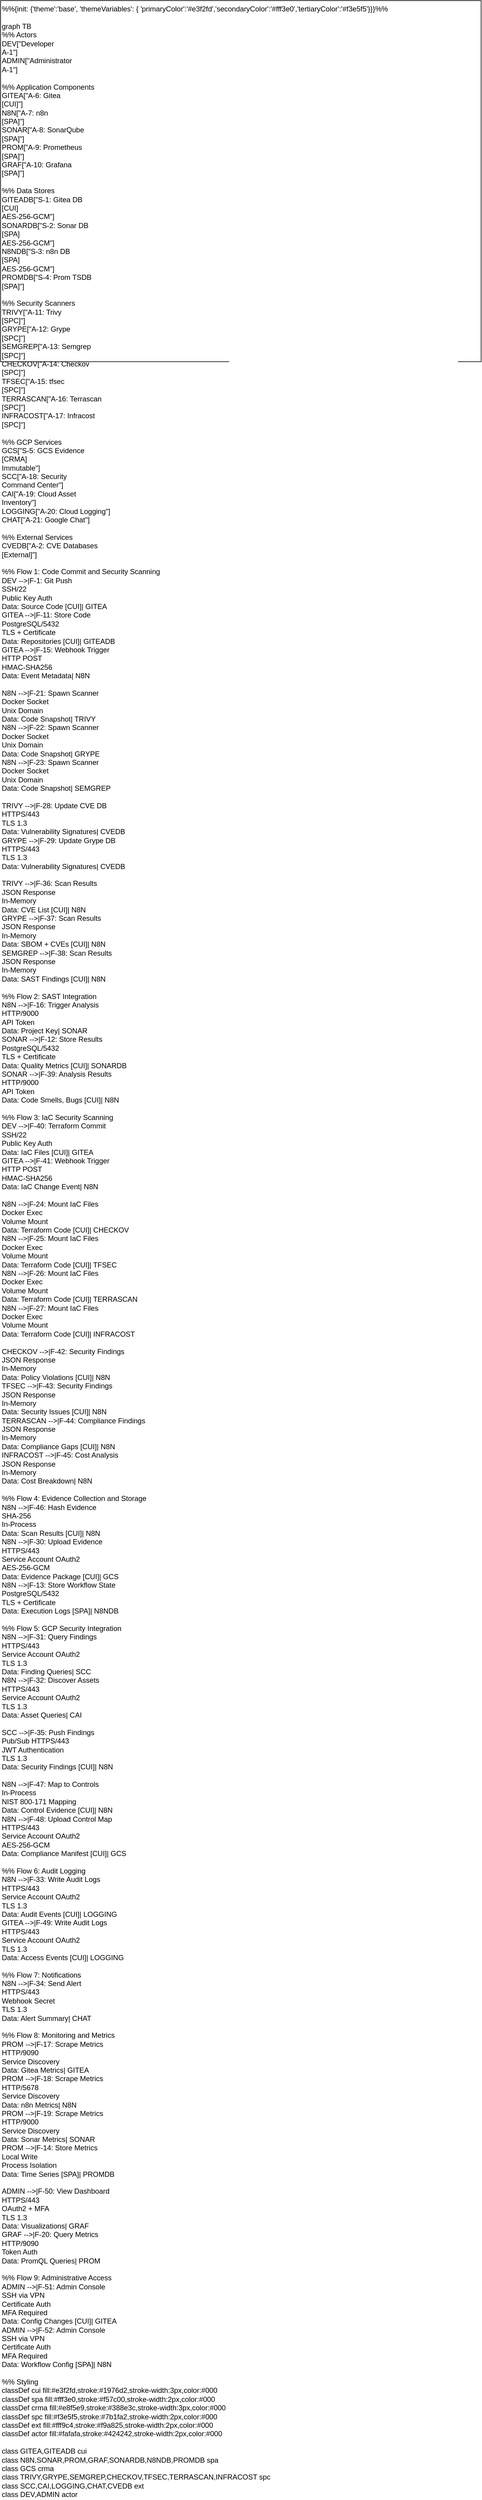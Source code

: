 <mxfile version="22.1.4" type="device">
  <diagram name="Data Flow" id="6115F853E24D40ABA4926A4805CACAA2">
    <mxGraphModel dx="1024" dy="768" grid="1" gridSize="10" guides="1" tooltips="1" connect="1" arrows="1" fold="1" page="1" pageScale="1" pageWidth="850" pageHeight="1100" math="0" shadow="0">
      <root>
        <mxCell id="0"/>
        <mxCell id="1" parent="0"/>
        <mxCell id="2" value="%%{init: {&#x27;theme&#x27;:&#x27;base&#x27;, &#x27;themeVariables&#x27;: { &#x27;primaryColor&#x27;:&#x27;#e3f2fd&#x27;,&#x27;secondaryColor&#x27;:&#x27;#fff3e0&#x27;,&#x27;tertiaryColor&#x27;:&#x27;#f3e5f5&#x27;}}}%%&#xa;&#xa;graph TB&#xa;    %% Actors&#xa;    DEV[&quot;Developer&lt;br/&gt;A-1&quot;]&#xa;    ADMIN[&quot;Administrator&lt;br/&gt;A-1&quot;]&#xa;&#xa;    %% Application Components&#xa;    GITEA[&quot;A-6: Gitea&lt;br/&gt;[CUI]&quot;]&#xa;    N8N[&quot;A-7: n8n&lt;br/&gt;[SPA]&quot;]&#xa;    SONAR[&quot;A-8: SonarQube&lt;br/&gt;[SPA]&quot;]&#xa;    PROM[&quot;A-9: Prometheus&lt;br/&gt;[SPA]&quot;]&#xa;    GRAF[&quot;A-10: Grafana&lt;br/&gt;[SPA]&quot;]&#xa;&#xa;    %% Data Stores&#xa;    GITEADB[&quot;S-1: Gitea DB&lt;br/&gt;[CUI]&lt;br/&gt;AES-256-GCM&quot;]&#xa;    SONARDB[&quot;S-2: Sonar DB&lt;br/&gt;[SPA]&lt;br/&gt;AES-256-GCM&quot;]&#xa;    N8NDB[&quot;S-3: n8n DB&lt;br/&gt;[SPA]&lt;br/&gt;AES-256-GCM&quot;]&#xa;    PROMDB[&quot;S-4: Prom TSDB&lt;br/&gt;[SPA]&quot;]&#xa;&#xa;    %% Security Scanners&#xa;    TRIVY[&quot;A-11: Trivy&lt;br/&gt;[SPC]&quot;]&#xa;    GRYPE[&quot;A-12: Grype&lt;br/&gt;[SPC]&quot;]&#xa;    SEMGREP[&quot;A-13: Semgrep&lt;br/&gt;[SPC]&quot;]&#xa;    CHECKOV[&quot;A-14: Checkov&lt;br/&gt;[SPC]&quot;]&#xa;    TFSEC[&quot;A-15: tfsec&lt;br/&gt;[SPC]&quot;]&#xa;    TERRASCAN[&quot;A-16: Terrascan&lt;br/&gt;[SPC]&quot;]&#xa;    INFRACOST[&quot;A-17: Infracost&lt;br/&gt;[SPC]&quot;]&#xa;&#xa;    %% GCP Services&#xa;    GCS[&quot;S-5: GCS Evidence&lt;br/&gt;[CRMA]&lt;br/&gt;Immutable&quot;]&#xa;    SCC[&quot;A-18: Security&lt;br/&gt;Command Center&quot;]&#xa;    CAI[&quot;A-19: Cloud Asset&lt;br/&gt;Inventory&quot;]&#xa;    LOGGING[&quot;A-20: Cloud Logging&quot;]&#xa;    CHAT[&quot;A-21: Google Chat&quot;]&#xa;&#xa;    %% External Services&#xa;    CVEDB[&quot;A-2: CVE Databases&lt;br/&gt;[External]&quot;]&#xa;&#xa;    %% Flow 1: Code Commit and Security Scanning&#xa;    DEV --&gt;|F-1: Git Push&lt;br/&gt;SSH/22&lt;br/&gt;Public Key Auth&lt;br/&gt;Data: Source Code [CUI]| GITEA&#xa;    GITEA --&gt;|F-11: Store Code&lt;br/&gt;PostgreSQL/5432&lt;br/&gt;TLS + Certificate&lt;br/&gt;Data: Repositories [CUI]| GITEADB&#xa;    GITEA --&gt;|F-15: Webhook Trigger&lt;br/&gt;HTTP POST&lt;br/&gt;HMAC-SHA256&lt;br/&gt;Data: Event Metadata| N8N&#xa;&#xa;    N8N --&gt;|F-21: Spawn Scanner&lt;br/&gt;Docker Socket&lt;br/&gt;Unix Domain&lt;br/&gt;Data: Code Snapshot| TRIVY&#xa;    N8N --&gt;|F-22: Spawn Scanner&lt;br/&gt;Docker Socket&lt;br/&gt;Unix Domain&lt;br/&gt;Data: Code Snapshot| GRYPE&#xa;    N8N --&gt;|F-23: Spawn Scanner&lt;br/&gt;Docker Socket&lt;br/&gt;Unix Domain&lt;br/&gt;Data: Code Snapshot| SEMGREP&#xa;&#xa;    TRIVY --&gt;|F-28: Update CVE DB&lt;br/&gt;HTTPS/443&lt;br/&gt;TLS 1.3&lt;br/&gt;Data: Vulnerability Signatures| CVEDB&#xa;    GRYPE --&gt;|F-29: Update Grype DB&lt;br/&gt;HTTPS/443&lt;br/&gt;TLS 1.3&lt;br/&gt;Data: Vulnerability Signatures| CVEDB&#xa;&#xa;    TRIVY --&gt;|F-36: Scan Results&lt;br/&gt;JSON Response&lt;br/&gt;In-Memory&lt;br/&gt;Data: CVE List [CUI]| N8N&#xa;    GRYPE --&gt;|F-37: Scan Results&lt;br/&gt;JSON Response&lt;br/&gt;In-Memory&lt;br/&gt;Data: SBOM + CVEs [CUI]| N8N&#xa;    SEMGREP --&gt;|F-38: Scan Results&lt;br/&gt;JSON Response&lt;br/&gt;In-Memory&lt;br/&gt;Data: SAST Findings [CUI]| N8N&#xa;&#xa;    %% Flow 2: SAST Integration&#xa;    N8N --&gt;|F-16: Trigger Analysis&lt;br/&gt;HTTP/9000&lt;br/&gt;API Token&lt;br/&gt;Data: Project Key| SONAR&#xa;    SONAR --&gt;|F-12: Store Results&lt;br/&gt;PostgreSQL/5432&lt;br/&gt;TLS + Certificate&lt;br/&gt;Data: Quality Metrics [CUI]| SONARDB&#xa;    SONAR --&gt;|F-39: Analysis Results&lt;br/&gt;HTTP/9000&lt;br/&gt;API Token&lt;br/&gt;Data: Code Smells, Bugs [CUI]| N8N&#xa;&#xa;    %% Flow 3: IaC Security Scanning&#xa;    DEV --&gt;|F-40: Terraform Commit&lt;br/&gt;SSH/22&lt;br/&gt;Public Key Auth&lt;br/&gt;Data: IaC Files [CUI]| GITEA&#xa;    GITEA --&gt;|F-41: Webhook Trigger&lt;br/&gt;HTTP POST&lt;br/&gt;HMAC-SHA256&lt;br/&gt;Data: IaC Change Event| N8N&#xa;&#xa;    N8N --&gt;|F-24: Mount IaC Files&lt;br/&gt;Docker Exec&lt;br/&gt;Volume Mount&lt;br/&gt;Data: Terraform Code [CUI]| CHECKOV&#xa;    N8N --&gt;|F-25: Mount IaC Files&lt;br/&gt;Docker Exec&lt;br/&gt;Volume Mount&lt;br/&gt;Data: Terraform Code [CUI]| TFSEC&#xa;    N8N --&gt;|F-26: Mount IaC Files&lt;br/&gt;Docker Exec&lt;br/&gt;Volume Mount&lt;br/&gt;Data: Terraform Code [CUI]| TERRASCAN&#xa;    N8N --&gt;|F-27: Mount IaC Files&lt;br/&gt;Docker Exec&lt;br/&gt;Volume Mount&lt;br/&gt;Data: Terraform Code [CUI]| INFRACOST&#xa;&#xa;    CHECKOV --&gt;|F-42: Security Findings&lt;br/&gt;JSON Response&lt;br/&gt;In-Memory&lt;br/&gt;Data: Policy Violations [CUI]| N8N&#xa;    TFSEC --&gt;|F-43: Security Findings&lt;br/&gt;JSON Response&lt;br/&gt;In-Memory&lt;br/&gt;Data: Security Issues [CUI]| N8N&#xa;    TERRASCAN --&gt;|F-44: Compliance Findings&lt;br/&gt;JSON Response&lt;br/&gt;In-Memory&lt;br/&gt;Data: Compliance Gaps [CUI]| N8N&#xa;    INFRACOST --&gt;|F-45: Cost Analysis&lt;br/&gt;JSON Response&lt;br/&gt;In-Memory&lt;br/&gt;Data: Cost Breakdown| N8N&#xa;&#xa;    %% Flow 4: Evidence Collection and Storage&#xa;    N8N --&gt;|F-46: Hash Evidence&lt;br/&gt;SHA-256&lt;br/&gt;In-Process&lt;br/&gt;Data: Scan Results [CUI]| N8N&#xa;    N8N --&gt;|F-30: Upload Evidence&lt;br/&gt;HTTPS/443&lt;br/&gt;Service Account OAuth2&lt;br/&gt;AES-256-GCM&lt;br/&gt;Data: Evidence Package [CUI]| GCS&#xa;    N8N --&gt;|F-13: Store Workflow State&lt;br/&gt;PostgreSQL/5432&lt;br/&gt;TLS + Certificate&lt;br/&gt;Data: Execution Logs [SPA]| N8NDB&#xa;&#xa;    %% Flow 5: GCP Security Integration&#xa;    N8N --&gt;|F-31: Query Findings&lt;br/&gt;HTTPS/443&lt;br/&gt;Service Account OAuth2&lt;br/&gt;TLS 1.3&lt;br/&gt;Data: Finding Queries| SCC&#xa;    N8N --&gt;|F-32: Discover Assets&lt;br/&gt;HTTPS/443&lt;br/&gt;Service Account OAuth2&lt;br/&gt;TLS 1.3&lt;br/&gt;Data: Asset Queries| CAI&#xa;&#xa;    SCC --&gt;|F-35: Push Findings&lt;br/&gt;Pub/Sub HTTPS/443&lt;br/&gt;JWT Authentication&lt;br/&gt;TLS 1.3&lt;br/&gt;Data: Security Findings [CUI]| N8N&#xa;&#xa;    N8N --&gt;|F-47: Map to Controls&lt;br/&gt;In-Process&lt;br/&gt;NIST 800-171 Mapping&lt;br/&gt;Data: Control Evidence [CUI]| N8N&#xa;    N8N --&gt;|F-48: Upload Control Map&lt;br/&gt;HTTPS/443&lt;br/&gt;Service Account OAuth2&lt;br/&gt;AES-256-GCM&lt;br/&gt;Data: Compliance Manifest [CUI]| GCS&#xa;&#xa;    %% Flow 6: Audit Logging&#xa;    N8N --&gt;|F-33: Write Audit Logs&lt;br/&gt;HTTPS/443&lt;br/&gt;Service Account OAuth2&lt;br/&gt;TLS 1.3&lt;br/&gt;Data: Audit Events [CUI]| LOGGING&#xa;    GITEA --&gt;|F-49: Write Audit Logs&lt;br/&gt;HTTPS/443&lt;br/&gt;Service Account OAuth2&lt;br/&gt;TLS 1.3&lt;br/&gt;Data: Access Events [CUI]| LOGGING&#xa;&#xa;    %% Flow 7: Notifications&#xa;    N8N --&gt;|F-34: Send Alert&lt;br/&gt;HTTPS/443&lt;br/&gt;Webhook Secret&lt;br/&gt;TLS 1.3&lt;br/&gt;Data: Alert Summary| CHAT&#xa;&#xa;    %% Flow 8: Monitoring and Metrics&#xa;    PROM --&gt;|F-17: Scrape Metrics&lt;br/&gt;HTTP/9090&lt;br/&gt;Service Discovery&lt;br/&gt;Data: Gitea Metrics| GITEA&#xa;    PROM --&gt;|F-18: Scrape Metrics&lt;br/&gt;HTTP/5678&lt;br/&gt;Service Discovery&lt;br/&gt;Data: n8n Metrics| N8N&#xa;    PROM --&gt;|F-19: Scrape Metrics&lt;br/&gt;HTTP/9000&lt;br/&gt;Service Discovery&lt;br/&gt;Data: Sonar Metrics| SONAR&#xa;    PROM --&gt;|F-14: Store Metrics&lt;br/&gt;Local Write&lt;br/&gt;Process Isolation&lt;br/&gt;Data: Time Series [SPA]| PROMDB&#xa;&#xa;    ADMIN --&gt;|F-50: View Dashboard&lt;br/&gt;HTTPS/443&lt;br/&gt;OAuth2 + MFA&lt;br/&gt;TLS 1.3&lt;br/&gt;Data: Visualizations| GRAF&#xa;    GRAF --&gt;|F-20: Query Metrics&lt;br/&gt;HTTP/9090&lt;br/&gt;Token Auth&lt;br/&gt;Data: PromQL Queries| PROM&#xa;&#xa;    %% Flow 9: Administrative Access&#xa;    ADMIN --&gt;|F-51: Admin Console&lt;br/&gt;SSH via VPN&lt;br/&gt;Certificate Auth&lt;br/&gt;MFA Required&lt;br/&gt;Data: Config Changes [CUI]| GITEA&#xa;    ADMIN --&gt;|F-52: Admin Console&lt;br/&gt;SSH via VPN&lt;br/&gt;Certificate Auth&lt;br/&gt;MFA Required&lt;br/&gt;Data: Workflow Config [SPA]| N8N&#xa;&#xa;    %% Styling&#xa;    classDef cui fill:#e3f2fd,stroke:#1976d2,stroke-width:3px,color:#000&#xa;    classDef spa fill:#fff3e0,stroke:#f57c00,stroke-width:2px,color:#000&#xa;    classDef crma fill:#e8f5e9,stroke:#388e3c,stroke-width:3px,color:#000&#xa;    classDef spc fill:#f3e5f5,stroke:#7b1fa2,stroke-width:2px,color:#000&#xa;    classDef ext fill:#fff9c4,stroke:#f9a825,stroke-width:2px,color:#000&#xa;    classDef actor fill:#fafafa,stroke:#424242,stroke-width:2px,color:#000&#xa;&#xa;    class GITEA,GITEADB cui&#xa;    class N8N,SONAR,PROM,GRAF,SONARDB,N8NDB,PROMDB spa&#xa;    class GCS crma&#xa;    class TRIVY,GRYPE,SEMGREP,CHECKOV,TFSEC,TERRASCAN,INFRACOST spc&#xa;    class SCC,CAI,LOGGING,CHAT,CVEDB ext&#xa;    class DEV,ADMIN actor" style="shape=mxgraph.mermaid;html=1;verticalAlign=top;align=left;whiteSpace=wrap;labelBackgroundColor=none;" vertex="1" parent="1">
          <mxGeometry x="20" y="20" width="800" height="600" as="geometry"/>
        </mxCell>
      </root>
    </mxGraphModel>
  </diagram>
</mxfile>
